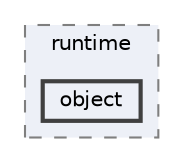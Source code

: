 digraph "src/runtime/object"
{
 // LATEX_PDF_SIZE
  bgcolor="transparent";
  edge [fontname=Helvetica,fontsize=10,labelfontname=Helvetica,labelfontsize=10];
  node [fontname=Helvetica,fontsize=10,shape=box,height=0.2,width=0.4];
  compound=true
  subgraph clusterdir_bf9f26469d00835ba20ff8d80ee5a804 {
    graph [ bgcolor="#edf0f7", pencolor="grey50", label="runtime", fontname=Helvetica,fontsize=10 style="filled,dashed", URL="dir_bf9f26469d00835ba20ff8d80ee5a804.html",tooltip=""]
  dir_7b3ca0f1a5442f5bcf8fa402d7489a6e [label="object", fillcolor="#edf0f7", color="grey25", style="filled,bold", URL="dir_7b3ca0f1a5442f5bcf8fa402d7489a6e.html",tooltip=""];
  }
}
